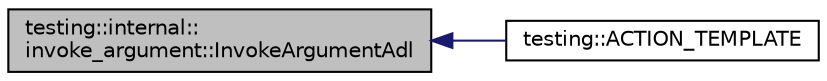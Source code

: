 digraph "testing::internal::invoke_argument::InvokeArgumentAdl"
{
  edge [fontname="Helvetica",fontsize="10",labelfontname="Helvetica",labelfontsize="10"];
  node [fontname="Helvetica",fontsize="10",shape=record];
  rankdir="LR";
  Node1 [label="testing::internal::\linvoke_argument::InvokeArgumentAdl",height=0.2,width=0.4,color="black", fillcolor="grey75", style="filled", fontcolor="black"];
  Node1 -> Node2 [dir="back",color="midnightblue",fontsize="10",style="solid",fontname="Helvetica"];
  Node2 [label="testing::ACTION_TEMPLATE",height=0.2,width=0.4,color="black", fillcolor="white", style="filled",URL="$d0/d75/namespacetesting.html#a8a02397c7fdf8e84d559ab72dcc28eb1"];
}
